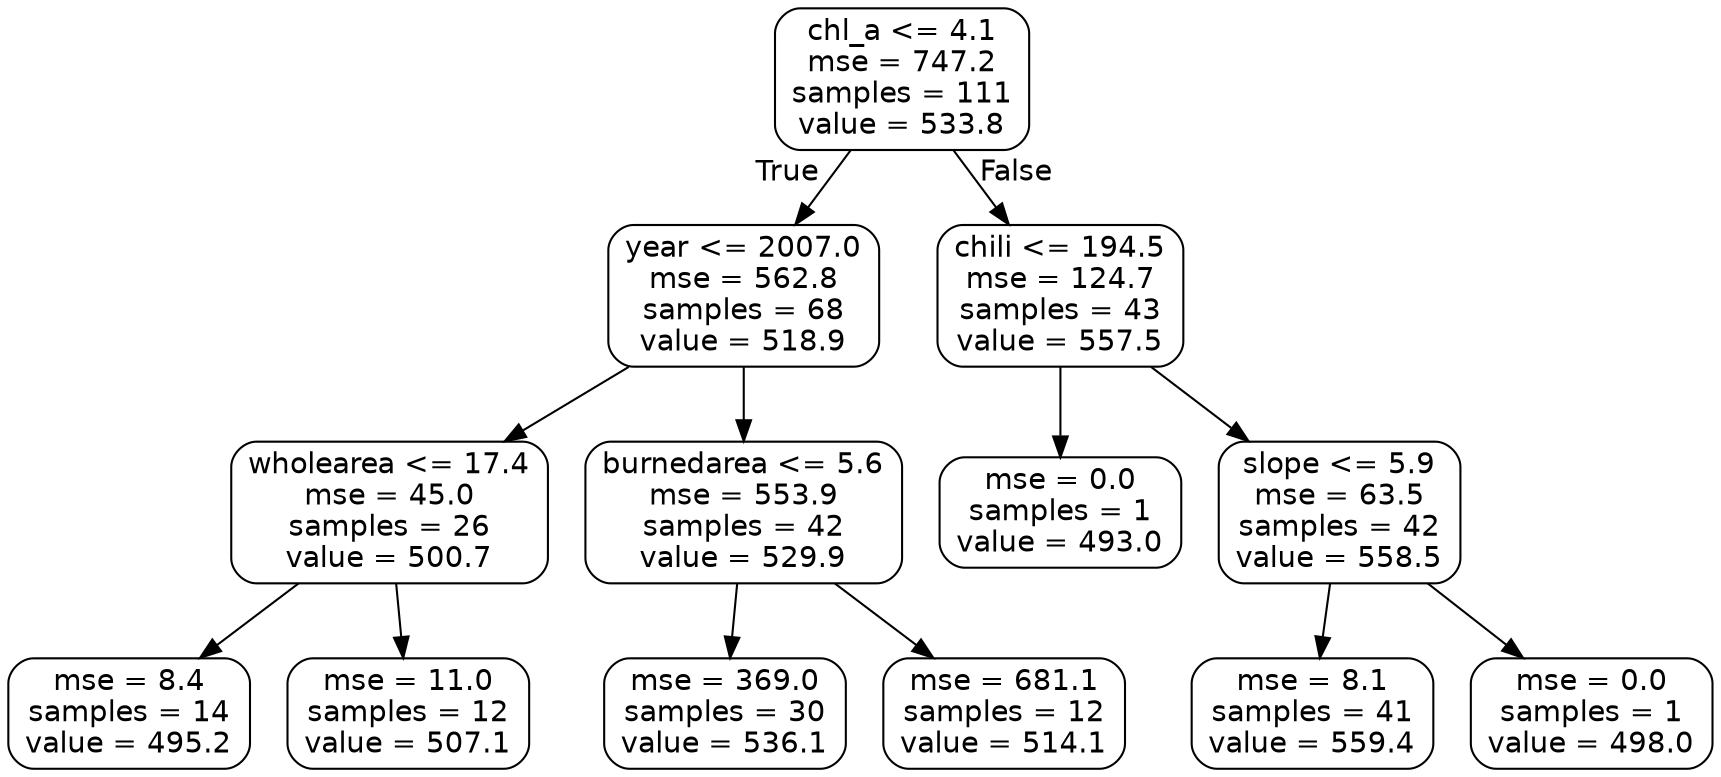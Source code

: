 digraph Tree {
node [shape=box, style="rounded", color="black", fontname=helvetica] ;
edge [fontname=helvetica] ;
0 [label="chl_a <= 4.1\nmse = 747.2\nsamples = 111\nvalue = 533.8"] ;
1 [label="year <= 2007.0\nmse = 562.8\nsamples = 68\nvalue = 518.9"] ;
0 -> 1 [labeldistance=2.5, labelangle=45, headlabel="True"] ;
2 [label="wholearea <= 17.4\nmse = 45.0\nsamples = 26\nvalue = 500.7"] ;
1 -> 2 ;
3 [label="mse = 8.4\nsamples = 14\nvalue = 495.2"] ;
2 -> 3 ;
4 [label="mse = 11.0\nsamples = 12\nvalue = 507.1"] ;
2 -> 4 ;
5 [label="burnedarea <= 5.6\nmse = 553.9\nsamples = 42\nvalue = 529.9"] ;
1 -> 5 ;
6 [label="mse = 369.0\nsamples = 30\nvalue = 536.1"] ;
5 -> 6 ;
7 [label="mse = 681.1\nsamples = 12\nvalue = 514.1"] ;
5 -> 7 ;
8 [label="chili <= 194.5\nmse = 124.7\nsamples = 43\nvalue = 557.5"] ;
0 -> 8 [labeldistance=2.5, labelangle=-45, headlabel="False"] ;
9 [label="mse = 0.0\nsamples = 1\nvalue = 493.0"] ;
8 -> 9 ;
10 [label="slope <= 5.9\nmse = 63.5\nsamples = 42\nvalue = 558.5"] ;
8 -> 10 ;
11 [label="mse = 8.1\nsamples = 41\nvalue = 559.4"] ;
10 -> 11 ;
12 [label="mse = 0.0\nsamples = 1\nvalue = 498.0"] ;
10 -> 12 ;
}